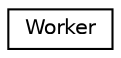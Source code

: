 digraph "Graphical Class Hierarchy"
{
 // INTERACTIVE_SVG=YES
 // LATEX_PDF_SIZE
  edge [fontname="Helvetica",fontsize="10",labelfontname="Helvetica",labelfontsize="10"];
  node [fontname="Helvetica",fontsize="10",shape=record];
  rankdir="LR";
  Node0 [label="Worker",height=0.2,width=0.4,color="black", fillcolor="white", style="filled",URL="$da/d60/classWorker.html",tooltip=" "];
}
